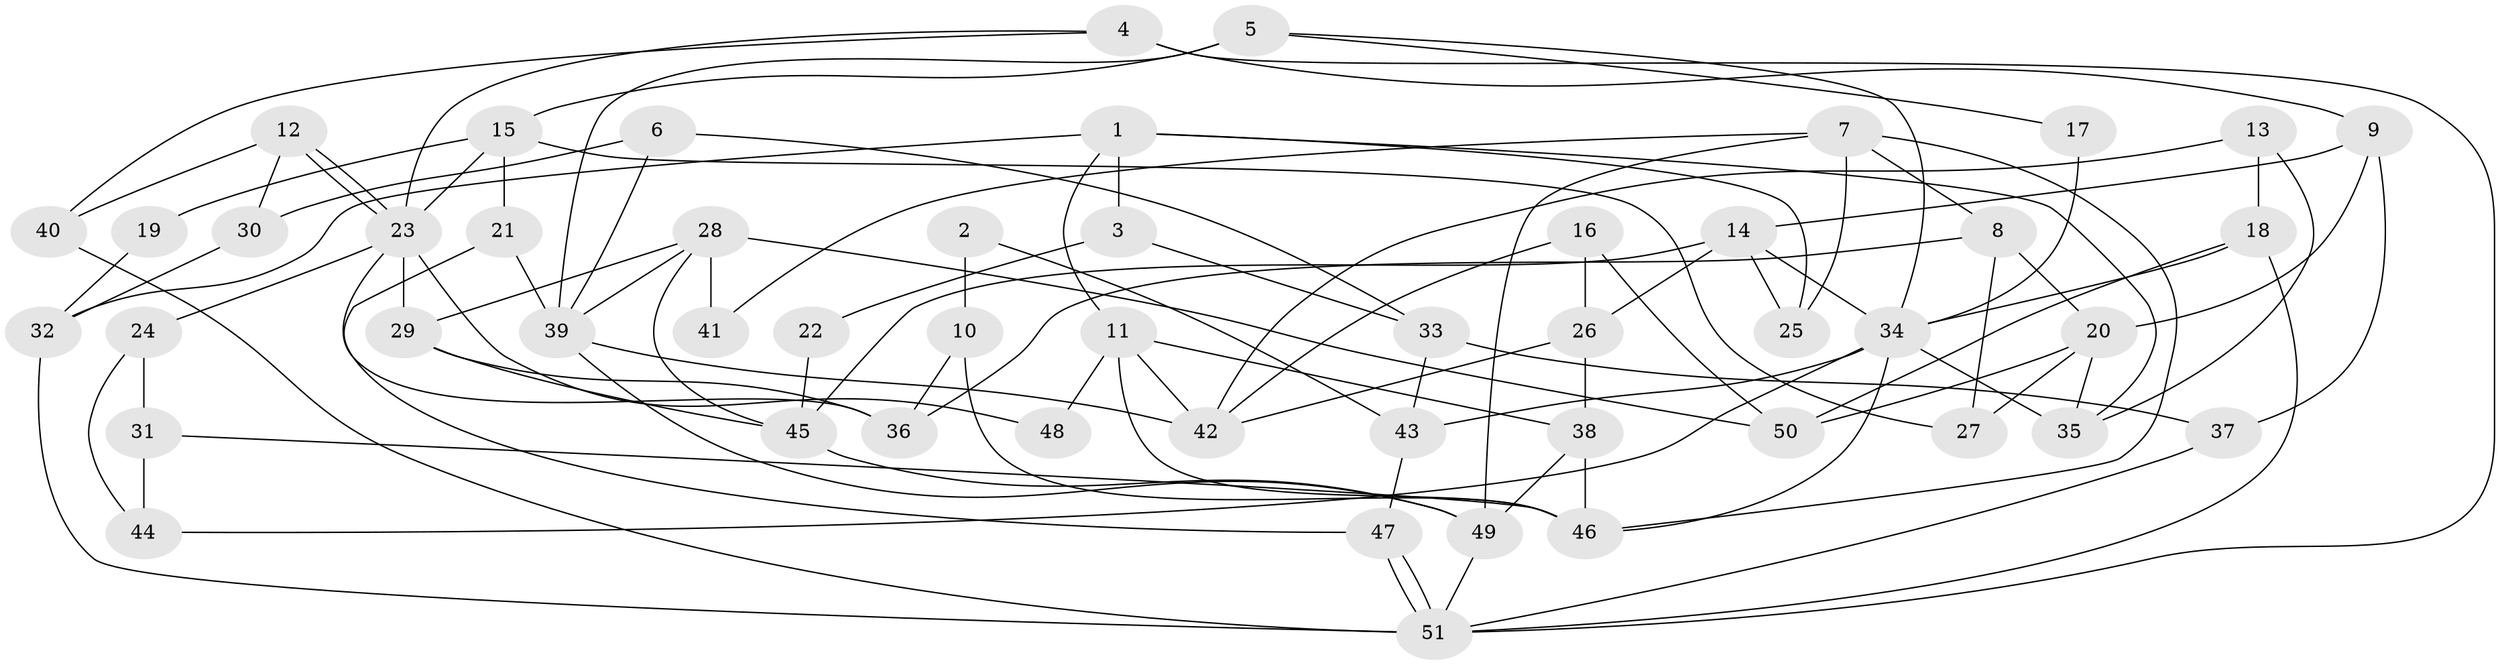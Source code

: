 // Generated by graph-tools (version 1.1) at 2025/36/03/09/25 02:36:27]
// undirected, 51 vertices, 102 edges
graph export_dot {
graph [start="1"]
  node [color=gray90,style=filled];
  1;
  2;
  3;
  4;
  5;
  6;
  7;
  8;
  9;
  10;
  11;
  12;
  13;
  14;
  15;
  16;
  17;
  18;
  19;
  20;
  21;
  22;
  23;
  24;
  25;
  26;
  27;
  28;
  29;
  30;
  31;
  32;
  33;
  34;
  35;
  36;
  37;
  38;
  39;
  40;
  41;
  42;
  43;
  44;
  45;
  46;
  47;
  48;
  49;
  50;
  51;
  1 -- 35;
  1 -- 25;
  1 -- 3;
  1 -- 11;
  1 -- 32;
  2 -- 10;
  2 -- 43;
  3 -- 33;
  3 -- 22;
  4 -- 23;
  4 -- 51;
  4 -- 9;
  4 -- 40;
  5 -- 34;
  5 -- 15;
  5 -- 17;
  5 -- 39;
  6 -- 30;
  6 -- 39;
  6 -- 33;
  7 -- 49;
  7 -- 46;
  7 -- 8;
  7 -- 25;
  7 -- 41;
  8 -- 20;
  8 -- 27;
  8 -- 36;
  9 -- 14;
  9 -- 20;
  9 -- 37;
  10 -- 36;
  10 -- 46;
  11 -- 42;
  11 -- 38;
  11 -- 46;
  11 -- 48;
  12 -- 40;
  12 -- 23;
  12 -- 23;
  12 -- 30;
  13 -- 18;
  13 -- 42;
  13 -- 35;
  14 -- 45;
  14 -- 34;
  14 -- 25;
  14 -- 26;
  15 -- 27;
  15 -- 23;
  15 -- 19;
  15 -- 21;
  16 -- 26;
  16 -- 50;
  16 -- 42;
  17 -- 34;
  18 -- 34;
  18 -- 51;
  18 -- 50;
  19 -- 32;
  20 -- 50;
  20 -- 27;
  20 -- 35;
  21 -- 39;
  21 -- 47;
  22 -- 45;
  23 -- 36;
  23 -- 24;
  23 -- 29;
  23 -- 48;
  24 -- 31;
  24 -- 44;
  26 -- 38;
  26 -- 42;
  28 -- 45;
  28 -- 39;
  28 -- 29;
  28 -- 41;
  28 -- 50;
  29 -- 36;
  29 -- 45;
  30 -- 32;
  31 -- 46;
  31 -- 44;
  32 -- 51;
  33 -- 43;
  33 -- 37;
  34 -- 46;
  34 -- 35;
  34 -- 43;
  34 -- 44;
  37 -- 51;
  38 -- 49;
  38 -- 46;
  39 -- 42;
  39 -- 49;
  40 -- 51;
  43 -- 47;
  45 -- 49;
  47 -- 51;
  47 -- 51;
  49 -- 51;
}
